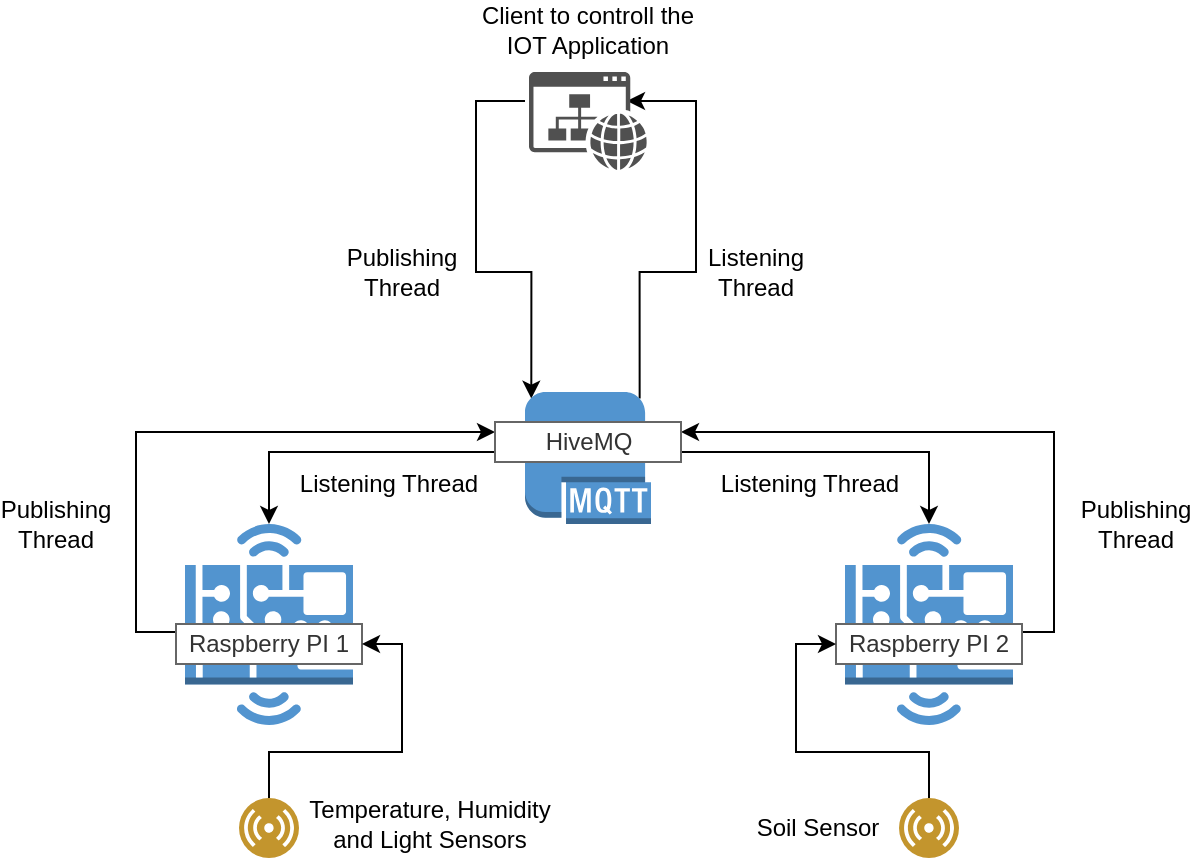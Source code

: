 <mxfile version="12.8.5" type="github">
  <diagram id="f6wC9bCptlQcY52y-sB_" name="Page-1">
    <mxGraphModel dx="925" dy="558" grid="1" gridSize="10" guides="1" tooltips="1" connect="1" arrows="1" fold="1" page="1" pageScale="1" pageWidth="850" pageHeight="1100" math="0" shadow="0">
      <root>
        <mxCell id="0" />
        <mxCell id="1" parent="0" />
        <mxCell id="CtQAfzlsKZZYAoXByQL--2" style="edgeStyle=orthogonalEdgeStyle;rounded=0;orthogonalLoop=1;jettySize=auto;html=1;exitX=0;exitY=0.5;exitDx=0;exitDy=0;entryX=0.05;entryY=0.05;entryDx=0;entryDy=0;entryPerimeter=0;" edge="1" parent="1" source="CtQAfzlsKZZYAoXByQL--3" target="CtQAfzlsKZZYAoXByQL--11">
          <mxGeometry relative="1" as="geometry">
            <Array as="points">
              <mxPoint x="350" y="105" />
              <mxPoint x="350" y="190" />
              <mxPoint x="378" y="190" />
            </Array>
          </mxGeometry>
        </mxCell>
        <mxCell id="CtQAfzlsKZZYAoXByQL--3" value="" style="whiteSpace=wrap;html=1;aspect=fixed;fillColor=none;strokeColor=none;" vertex="1" parent="1">
          <mxGeometry x="374.5" y="79" width="51" height="51" as="geometry" />
        </mxCell>
        <mxCell id="CtQAfzlsKZZYAoXByQL--4" style="edgeStyle=orthogonalEdgeStyle;rounded=0;orthogonalLoop=1;jettySize=auto;html=1;exitX=0;exitY=0.5;exitDx=0;exitDy=0;entryX=0;entryY=0.25;entryDx=0;entryDy=0;" edge="1" parent="1" source="CtQAfzlsKZZYAoXByQL--8" target="CtQAfzlsKZZYAoXByQL--14">
          <mxGeometry relative="1" as="geometry">
            <Array as="points">
              <mxPoint x="200" y="370" />
              <mxPoint x="180" y="370" />
              <mxPoint x="180" y="270" />
            </Array>
          </mxGeometry>
        </mxCell>
        <mxCell id="CtQAfzlsKZZYAoXByQL--5" value="" style="outlineConnect=0;dashed=0;verticalLabelPosition=bottom;verticalAlign=top;align=center;html=1;shape=mxgraph.aws3.hardware_board;fillColor=#5294CF;gradientColor=none;" vertex="1" parent="1">
          <mxGeometry x="204.5" y="316" width="84" height="100.5" as="geometry" />
        </mxCell>
        <mxCell id="CtQAfzlsKZZYAoXByQL--6" style="edgeStyle=orthogonalEdgeStyle;rounded=0;orthogonalLoop=1;jettySize=auto;html=1;exitX=1;exitY=0.5;exitDx=0;exitDy=0;exitPerimeter=0;entryX=1;entryY=0.25;entryDx=0;entryDy=0;" edge="1" parent="1" source="CtQAfzlsKZZYAoXByQL--7" target="CtQAfzlsKZZYAoXByQL--14">
          <mxGeometry relative="1" as="geometry">
            <Array as="points">
              <mxPoint x="619" y="370" />
              <mxPoint x="639" y="370" />
              <mxPoint x="639" y="270" />
            </Array>
          </mxGeometry>
        </mxCell>
        <mxCell id="CtQAfzlsKZZYAoXByQL--7" value="" style="outlineConnect=0;dashed=0;verticalLabelPosition=bottom;verticalAlign=top;align=center;html=1;shape=mxgraph.aws3.hardware_board;fillColor=#5294CF;gradientColor=none;" vertex="1" parent="1">
          <mxGeometry x="534.5" y="316" width="84" height="100.5" as="geometry" />
        </mxCell>
        <mxCell id="CtQAfzlsKZZYAoXByQL--8" value="Raspberry PI 1" style="text;html=1;align=center;verticalAlign=middle;whiteSpace=wrap;rounded=0;fillColor=#FFFFFF;strokeColor=#666666;fontColor=#333333;" vertex="1" parent="1">
          <mxGeometry x="200" y="366" width="93" height="20" as="geometry" />
        </mxCell>
        <mxCell id="CtQAfzlsKZZYAoXByQL--9" value="Raspberry PI 2" style="text;html=1;align=center;verticalAlign=middle;whiteSpace=wrap;rounded=0;fillColor=#FFFFFF;strokeColor=#666666;fontColor=#333333;" vertex="1" parent="1">
          <mxGeometry x="530" y="366" width="93" height="20" as="geometry" />
        </mxCell>
        <mxCell id="CtQAfzlsKZZYAoXByQL--10" style="edgeStyle=orthogonalEdgeStyle;rounded=0;orthogonalLoop=1;jettySize=auto;html=1;exitX=0.91;exitY=0.05;exitDx=0;exitDy=0;exitPerimeter=0;entryX=1;entryY=0.5;entryDx=0;entryDy=0;" edge="1" parent="1" source="CtQAfzlsKZZYAoXByQL--11" target="CtQAfzlsKZZYAoXByQL--3">
          <mxGeometry relative="1" as="geometry">
            <mxPoint x="590" y="160" as="targetPoint" />
            <Array as="points">
              <mxPoint x="432" y="190" />
              <mxPoint x="460" y="190" />
              <mxPoint x="460" y="105" />
            </Array>
          </mxGeometry>
        </mxCell>
        <mxCell id="CtQAfzlsKZZYAoXByQL--11" value="" style="outlineConnect=0;dashed=0;verticalLabelPosition=bottom;verticalAlign=top;align=center;html=1;shape=mxgraph.aws3.mqtt_protocol;fillColor=#5294CF;gradientColor=none;" vertex="1" parent="1">
          <mxGeometry x="374.5" y="250" width="63" height="66" as="geometry" />
        </mxCell>
        <mxCell id="CtQAfzlsKZZYAoXByQL--12" style="edgeStyle=orthogonalEdgeStyle;rounded=0;orthogonalLoop=1;jettySize=auto;html=1;exitX=0;exitY=0.75;exitDx=0;exitDy=0;entryX=0.5;entryY=0;entryDx=0;entryDy=0;entryPerimeter=0;" edge="1" parent="1" source="CtQAfzlsKZZYAoXByQL--14" target="CtQAfzlsKZZYAoXByQL--5">
          <mxGeometry relative="1" as="geometry" />
        </mxCell>
        <mxCell id="CtQAfzlsKZZYAoXByQL--13" style="edgeStyle=orthogonalEdgeStyle;rounded=0;orthogonalLoop=1;jettySize=auto;html=1;exitX=1;exitY=0.75;exitDx=0;exitDy=0;entryX=0.5;entryY=0;entryDx=0;entryDy=0;entryPerimeter=0;" edge="1" parent="1" source="CtQAfzlsKZZYAoXByQL--14" target="CtQAfzlsKZZYAoXByQL--7">
          <mxGeometry relative="1" as="geometry" />
        </mxCell>
        <mxCell id="CtQAfzlsKZZYAoXByQL--14" value="HiveMQ" style="text;html=1;align=center;verticalAlign=middle;whiteSpace=wrap;rounded=0;fillColor=#FFFFFF;strokeColor=#666666;fontColor=#333333;" vertex="1" parent="1">
          <mxGeometry x="359.5" y="265" width="93" height="20" as="geometry" />
        </mxCell>
        <mxCell id="CtQAfzlsKZZYAoXByQL--15" value="" style="pointerEvents=1;shadow=0;dashed=0;html=1;strokeColor=none;fillColor=#505050;labelPosition=center;verticalLabelPosition=bottom;verticalAlign=top;outlineConnect=0;align=center;shape=mxgraph.office.concepts.website;" vertex="1" parent="1">
          <mxGeometry x="376.5" y="90" width="59" height="49" as="geometry" />
        </mxCell>
        <mxCell id="CtQAfzlsKZZYAoXByQL--16" value="Listening Thread" style="text;html=1;strokeColor=none;fillColor=none;align=center;verticalAlign=middle;whiteSpace=wrap;rounded=0;" vertex="1" parent="1">
          <mxGeometry x="253" y="286" width="107" height="20" as="geometry" />
        </mxCell>
        <mxCell id="CtQAfzlsKZZYAoXByQL--17" value="Listening Thread" style="text;html=1;strokeColor=none;fillColor=none;align=center;verticalAlign=middle;whiteSpace=wrap;rounded=0;" vertex="1" parent="1">
          <mxGeometry x="466" y="286" width="101.5" height="20" as="geometry" />
        </mxCell>
        <mxCell id="CtQAfzlsKZZYAoXByQL--18" value="Publishing Thread" style="text;html=1;strokeColor=none;fillColor=none;align=center;verticalAlign=middle;whiteSpace=wrap;rounded=0;" vertex="1" parent="1">
          <mxGeometry x="120" y="306" width="40" height="20" as="geometry" />
        </mxCell>
        <mxCell id="CtQAfzlsKZZYAoXByQL--19" value="Publishing Thread" style="text;html=1;strokeColor=none;fillColor=none;align=center;verticalAlign=middle;whiteSpace=wrap;rounded=0;" vertex="1" parent="1">
          <mxGeometry x="660" y="306" width="40" height="20" as="geometry" />
        </mxCell>
        <mxCell id="CtQAfzlsKZZYAoXByQL--20" value="Listening Thread" style="text;html=1;strokeColor=none;fillColor=none;align=center;verticalAlign=middle;whiteSpace=wrap;rounded=0;" vertex="1" parent="1">
          <mxGeometry x="470" y="180" width="40" height="20" as="geometry" />
        </mxCell>
        <mxCell id="CtQAfzlsKZZYAoXByQL--21" value="Publishing Thread" style="text;html=1;strokeColor=none;fillColor=none;align=center;verticalAlign=middle;whiteSpace=wrap;rounded=0;" vertex="1" parent="1">
          <mxGeometry x="293" y="180" width="40" height="20" as="geometry" />
        </mxCell>
        <mxCell id="CtQAfzlsKZZYAoXByQL--22" value="Client to controll the IOT Application" style="text;html=1;strokeColor=none;fillColor=none;align=center;verticalAlign=middle;whiteSpace=wrap;rounded=0;" vertex="1" parent="1">
          <mxGeometry x="346" y="59" width="120" height="20" as="geometry" />
        </mxCell>
        <mxCell id="CtQAfzlsKZZYAoXByQL--23" style="edgeStyle=orthogonalEdgeStyle;rounded=0;orthogonalLoop=1;jettySize=auto;html=1;exitX=0.5;exitY=0;exitDx=0;exitDy=0;entryX=1;entryY=0.5;entryDx=0;entryDy=0;" edge="1" parent="1" source="CtQAfzlsKZZYAoXByQL--24" target="CtQAfzlsKZZYAoXByQL--8">
          <mxGeometry relative="1" as="geometry">
            <Array as="points">
              <mxPoint x="247" y="430" />
              <mxPoint x="313" y="430" />
              <mxPoint x="313" y="376" />
            </Array>
          </mxGeometry>
        </mxCell>
        <mxCell id="CtQAfzlsKZZYAoXByQL--24" value="" style="aspect=fixed;perimeter=ellipsePerimeter;html=1;align=center;shadow=0;dashed=0;fontColor=#4277BB;labelBackgroundColor=#ffffff;fontSize=12;spacingTop=3;image;image=img/lib/ibm/users/sensor.svg;fillColor=none;" vertex="1" parent="1">
          <mxGeometry x="231.5" y="453" width="30" height="30" as="geometry" />
        </mxCell>
        <mxCell id="CtQAfzlsKZZYAoXByQL--25" style="edgeStyle=orthogonalEdgeStyle;rounded=0;orthogonalLoop=1;jettySize=auto;html=1;exitX=0.5;exitY=0;exitDx=0;exitDy=0;entryX=0;entryY=0.5;entryDx=0;entryDy=0;" edge="1" parent="1" source="CtQAfzlsKZZYAoXByQL--26" target="CtQAfzlsKZZYAoXByQL--9">
          <mxGeometry relative="1" as="geometry">
            <Array as="points">
              <mxPoint x="577" y="430" />
              <mxPoint x="510" y="430" />
              <mxPoint x="510" y="376" />
            </Array>
          </mxGeometry>
        </mxCell>
        <mxCell id="CtQAfzlsKZZYAoXByQL--26" value="" style="aspect=fixed;perimeter=ellipsePerimeter;html=1;align=center;shadow=0;dashed=0;fontColor=#4277BB;labelBackgroundColor=#ffffff;fontSize=12;spacingTop=3;image;image=img/lib/ibm/users/sensor.svg;fillColor=none;" vertex="1" parent="1">
          <mxGeometry x="561.5" y="453" width="30" height="30" as="geometry" />
        </mxCell>
        <mxCell id="CtQAfzlsKZZYAoXByQL--27" value="Temperature,&amp;nbsp;Humidity and Light Sensors" style="text;html=1;strokeColor=none;fillColor=none;align=center;verticalAlign=middle;whiteSpace=wrap;rounded=0;" vertex="1" parent="1">
          <mxGeometry x="261.5" y="448" width="130" height="35" as="geometry" />
        </mxCell>
        <mxCell id="CtQAfzlsKZZYAoXByQL--28" value="Soil Sensor" style="text;html=1;strokeColor=none;fillColor=none;align=center;verticalAlign=middle;whiteSpace=wrap;rounded=0;" vertex="1" parent="1">
          <mxGeometry x="480" y="455.5" width="81.5" height="25" as="geometry" />
        </mxCell>
      </root>
    </mxGraphModel>
  </diagram>
</mxfile>
